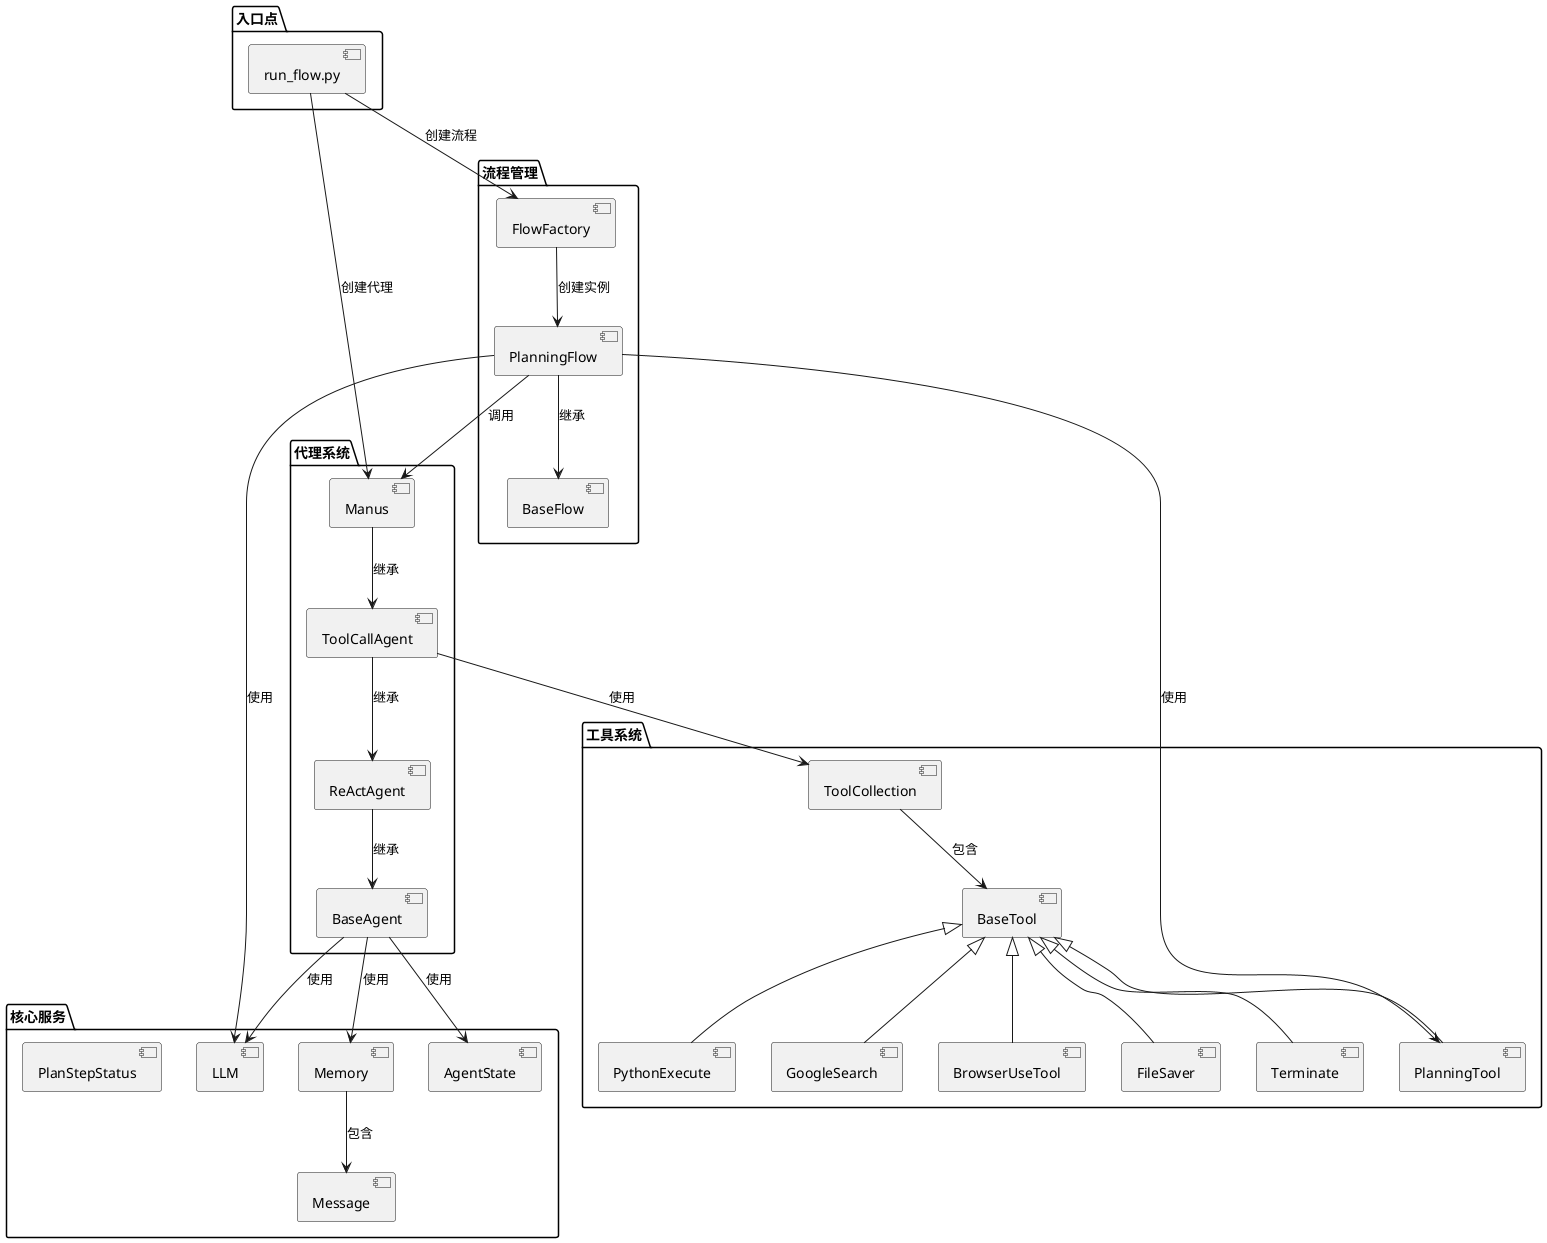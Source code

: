 
@startuml OpenManus_Component_Diagram

' 样式设置
skinparam monochrome true
skinparam shadowing false
skinparam defaultFontName "Arial"
skinparam componentStyle uml2

package "入口点" {
    [run_flow.py] as RunFlow
}

package "代理系统" {
    [BaseAgent] as BaseAgent
    [ReActAgent] as ReActAgent
    [ToolCallAgent] as ToolAgent
    [Manus] as Manus
}

package "流程管理" {
    [BaseFlow] as BaseFlow
    [PlanningFlow] as PlanningFlow
    [FlowFactory] as FlowFactory
}

package "工具系统" {
    [ToolCollection] as ToolCollection
    [BaseTool] as BaseTool
    [PlanningTool] as PlanningTool
    [PythonExecute] as PythonExecute
    [GoogleSearch] as GoogleSearch
    [BrowserUseTool] as BrowserUseTool
    [FileSaver] as FileSaver
    [Terminate] as Terminate
}

package "核心服务" {
    [LLM] as LLM
    [Memory] as Memory
    [Message] as Message
    [AgentState] as AgentState
    [PlanStepStatus] as PlanStepStatus
}

' 关系定义
RunFlow --> FlowFactory: 创建流程
RunFlow --> Manus: 创建代理

FlowFactory --> PlanningFlow: 创建实例
PlanningFlow --> BaseFlow: 继承
PlanningFlow --> LLM: 使用
PlanningFlow --> PlanningTool: 使用
PlanningFlow --> Manus: 调用

Manus --> ToolAgent: 继承
ToolAgent --> ReActAgent: 继承
ReActAgent --> BaseAgent: 继承

BaseAgent --> Memory: 使用
BaseAgent --> LLM: 使用
BaseAgent --> AgentState: 使用

ToolAgent --> ToolCollection: 使用
ToolCollection --> BaseTool: 包含
BaseTool <|-- PlanningTool
BaseTool <|-- PythonExecute
BaseTool <|-- GoogleSearch
BaseTool <|-- BrowserUseTool
BaseTool <|-- FileSaver
BaseTool <|-- Terminate

Memory --> Message: 包含

@enduml
